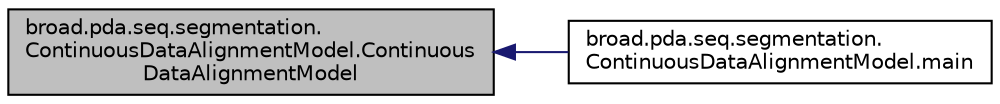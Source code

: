 digraph "broad.pda.seq.segmentation.ContinuousDataAlignmentModel.ContinuousDataAlignmentModel"
{
  edge [fontname="Helvetica",fontsize="10",labelfontname="Helvetica",labelfontsize="10"];
  node [fontname="Helvetica",fontsize="10",shape=record];
  rankdir="LR";
  Node1 [label="broad.pda.seq.segmentation.\lContinuousDataAlignmentModel.Continuous\lDataAlignmentModel",height=0.2,width=0.4,color="black", fillcolor="grey75", style="filled" fontcolor="black"];
  Node1 -> Node2 [dir="back",color="midnightblue",fontsize="10",style="solid"];
  Node2 [label="broad.pda.seq.segmentation.\lContinuousDataAlignmentModel.main",height=0.2,width=0.4,color="black", fillcolor="white", style="filled",URL="$classbroad_1_1pda_1_1seq_1_1segmentation_1_1_continuous_data_alignment_model.html#a8777cdf9066d2f8f1cdd818d9e728d69"];
}
